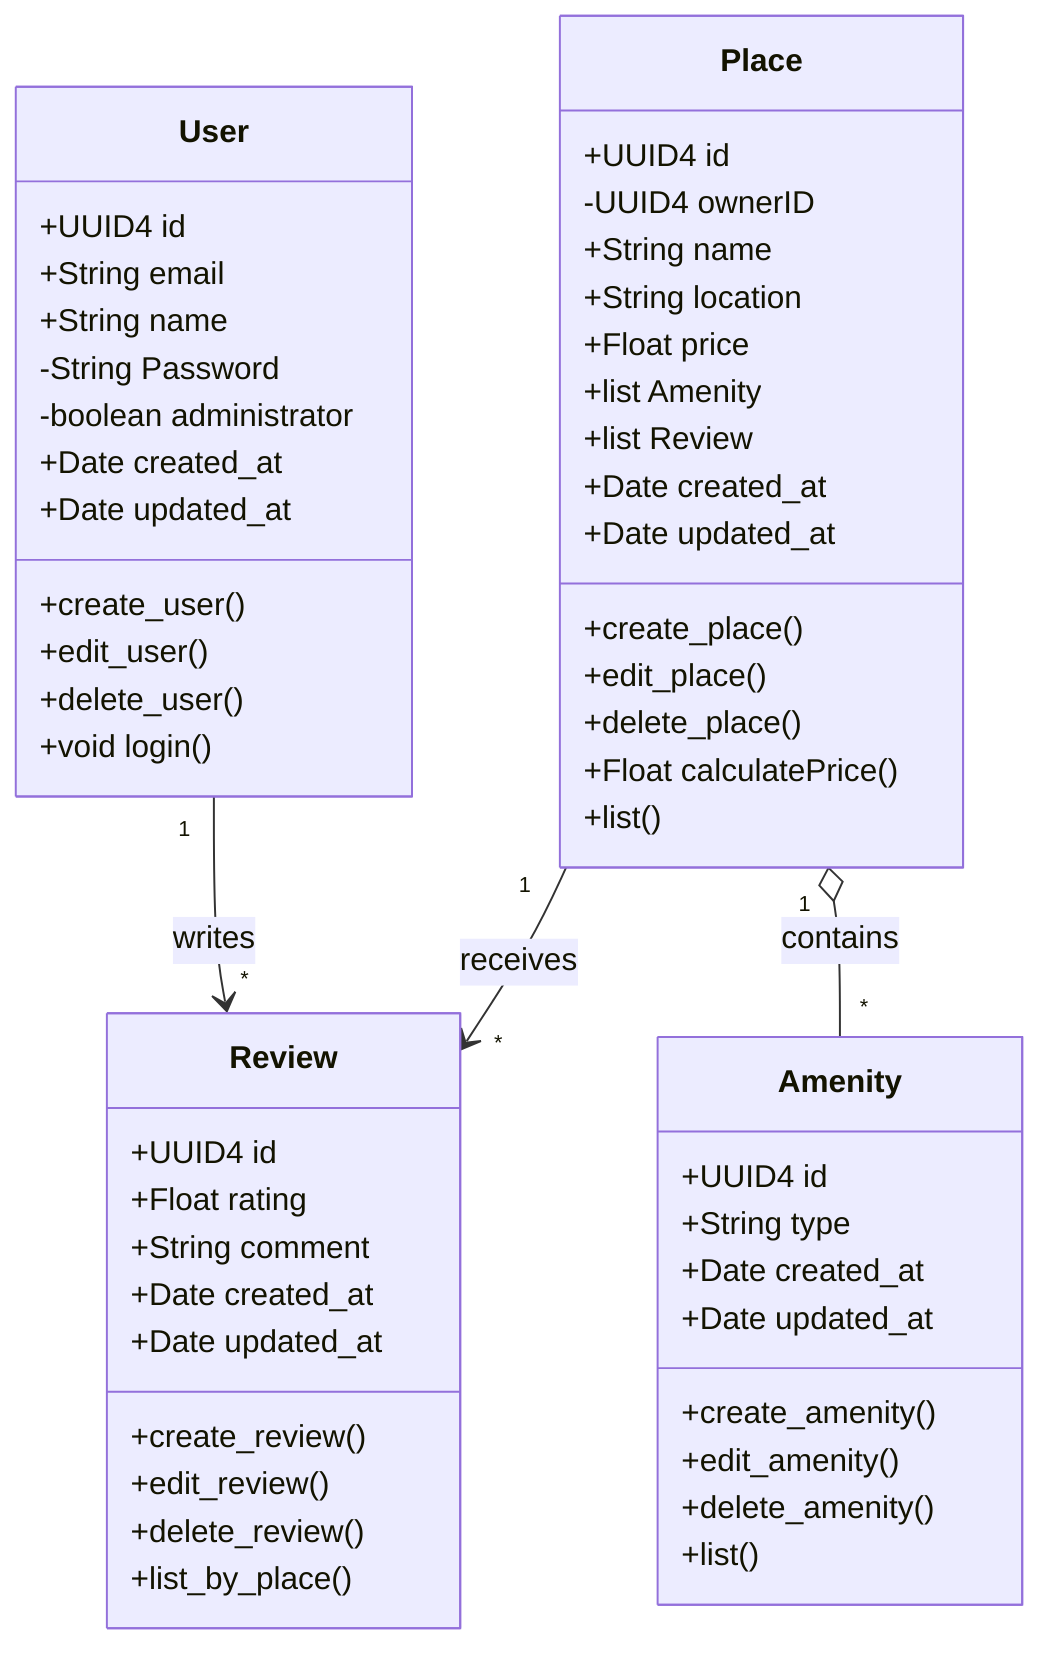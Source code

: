 classDiagram
class User {
    +UUID4 id
    +String email
    +String name
    -String Password
    -boolean administrator
    +Date created_at
    +Date updated_at
    +create_user()
    +edit_user()
    +delete_user()
    +void login()
}

class Place {
    +UUID4 id
    -UUID4 ownerID
    +String name
    +String location
    +Float price
    +list Amenity
    +list Review
    +Date created_at
    +Date updated_at
    +create_place()
    +edit_place()
    +delete_place()
    +Float calculatePrice()
    +list()
}

class Review {
    +UUID4 id
    +Float rating
    +String comment
    +Date created_at
    +Date updated_at
    +create_review()
    +edit_review()
    +delete_review()
    +list_by_place()
}

class Amenity {
    +UUID4 id
    +String type
    +Date created_at
    +Date updated_at
    +create_amenity()
    +edit_amenity()
    +delete_amenity()
    +list()
}

User "1" --> "*" Review : writes
Place "1" --> "*" Review : receives
Place "1" o-- "*" Amenity : contains